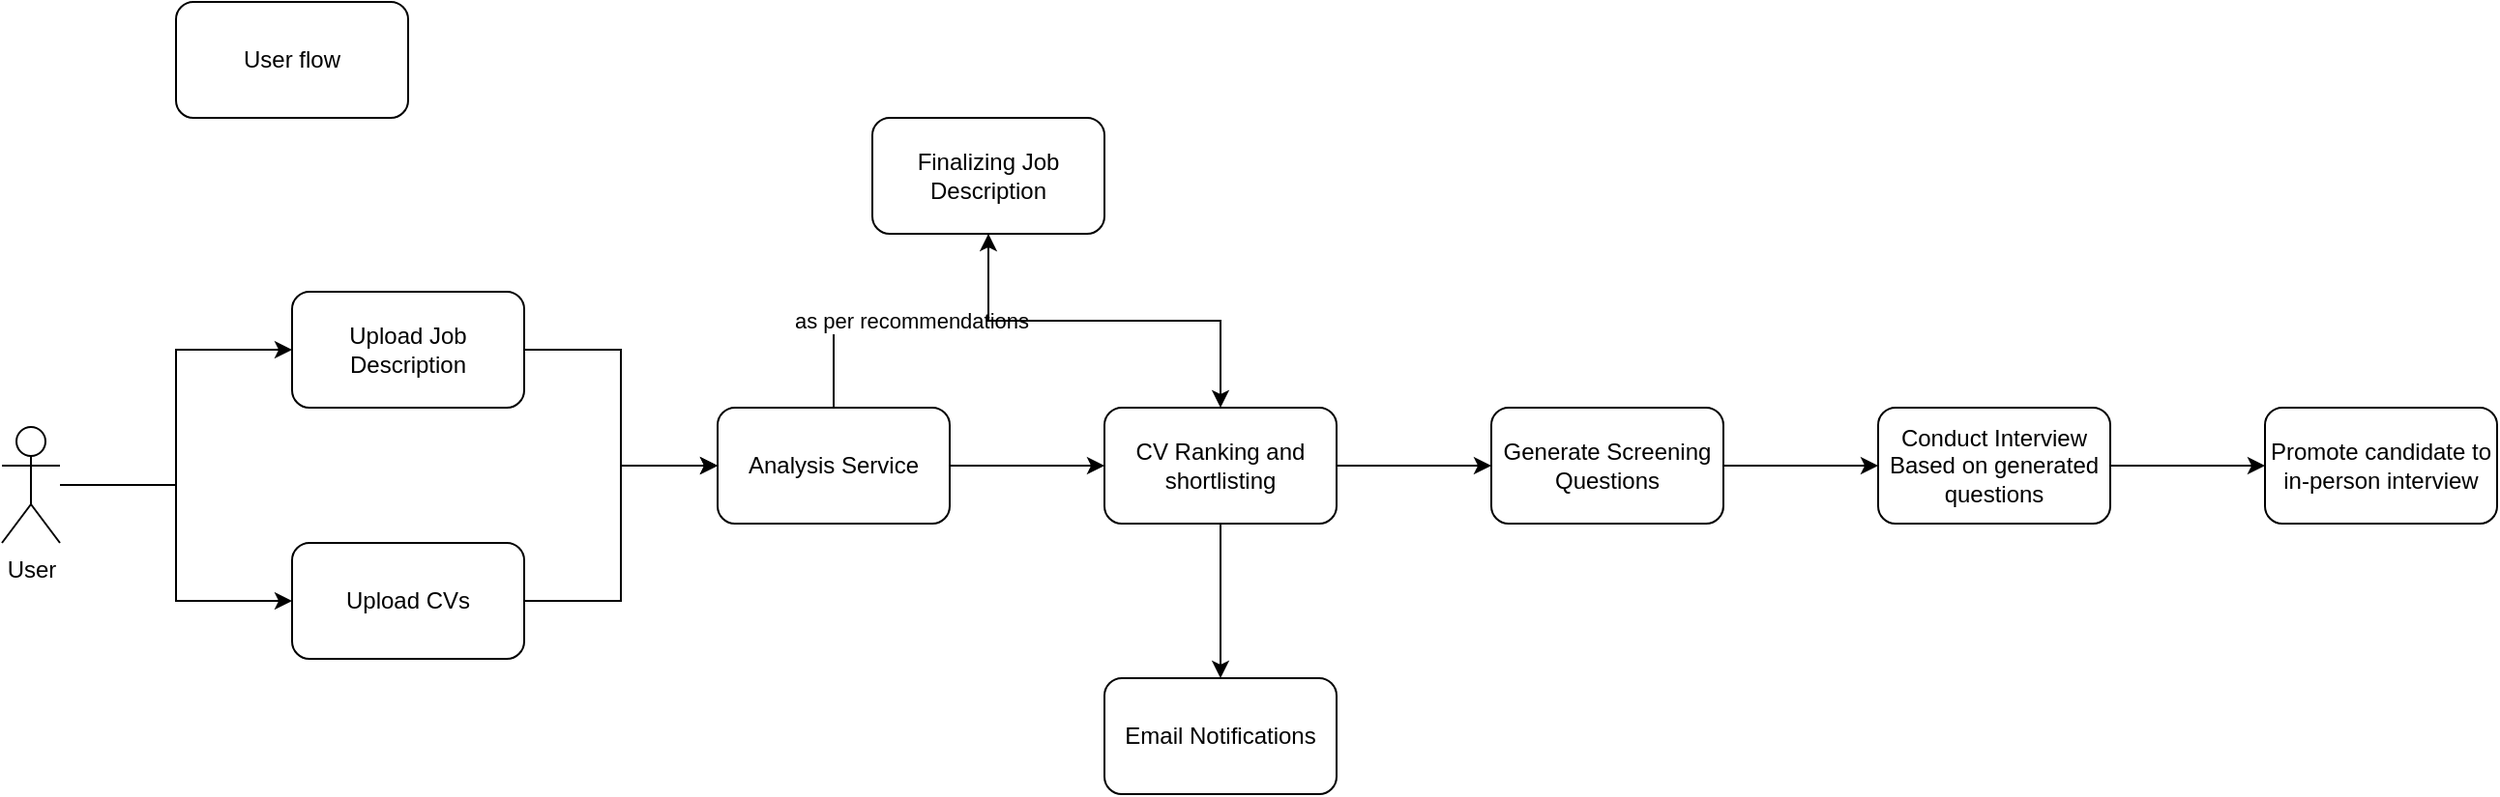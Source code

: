 <mxfile version="21.6.6" type="github">
  <diagram name="Page-1" id="e92pFJtTAgTPSM_yZ_QB">
    <mxGraphModel dx="1423" dy="819" grid="1" gridSize="10" guides="1" tooltips="1" connect="1" arrows="1" fold="1" page="1" pageScale="1" pageWidth="850" pageHeight="1100" math="0" shadow="0">
      <root>
        <mxCell id="0" />
        <mxCell id="1" parent="0" />
        <mxCell id="mdS3PxRhcJVPlUNp_Cys-1" value="User flow" style="rounded=1;whiteSpace=wrap;html=1;" vertex="1" parent="1">
          <mxGeometry x="190" y="70" width="120" height="60" as="geometry" />
        </mxCell>
        <mxCell id="mdS3PxRhcJVPlUNp_Cys-4" style="edgeStyle=orthogonalEdgeStyle;rounded=0;orthogonalLoop=1;jettySize=auto;html=1;entryX=0;entryY=0.5;entryDx=0;entryDy=0;" edge="1" parent="1" source="mdS3PxRhcJVPlUNp_Cys-2" target="mdS3PxRhcJVPlUNp_Cys-3">
          <mxGeometry relative="1" as="geometry" />
        </mxCell>
        <mxCell id="mdS3PxRhcJVPlUNp_Cys-6" style="edgeStyle=orthogonalEdgeStyle;rounded=0;orthogonalLoop=1;jettySize=auto;html=1;entryX=0;entryY=0.5;entryDx=0;entryDy=0;" edge="1" parent="1" source="mdS3PxRhcJVPlUNp_Cys-2" target="mdS3PxRhcJVPlUNp_Cys-5">
          <mxGeometry relative="1" as="geometry" />
        </mxCell>
        <mxCell id="mdS3PxRhcJVPlUNp_Cys-2" value="User" style="shape=umlActor;verticalLabelPosition=bottom;verticalAlign=top;html=1;outlineConnect=0;" vertex="1" parent="1">
          <mxGeometry x="100" y="290" width="30" height="60" as="geometry" />
        </mxCell>
        <mxCell id="mdS3PxRhcJVPlUNp_Cys-9" style="edgeStyle=orthogonalEdgeStyle;rounded=0;orthogonalLoop=1;jettySize=auto;html=1;entryX=0;entryY=0.5;entryDx=0;entryDy=0;" edge="1" parent="1" source="mdS3PxRhcJVPlUNp_Cys-3" target="mdS3PxRhcJVPlUNp_Cys-8">
          <mxGeometry relative="1" as="geometry" />
        </mxCell>
        <mxCell id="mdS3PxRhcJVPlUNp_Cys-3" value="Upload Job Description" style="rounded=1;whiteSpace=wrap;html=1;" vertex="1" parent="1">
          <mxGeometry x="250" y="220" width="120" height="60" as="geometry" />
        </mxCell>
        <mxCell id="mdS3PxRhcJVPlUNp_Cys-10" style="edgeStyle=orthogonalEdgeStyle;rounded=0;orthogonalLoop=1;jettySize=auto;html=1;entryX=0;entryY=0.5;entryDx=0;entryDy=0;" edge="1" parent="1" source="mdS3PxRhcJVPlUNp_Cys-5" target="mdS3PxRhcJVPlUNp_Cys-8">
          <mxGeometry relative="1" as="geometry" />
        </mxCell>
        <mxCell id="mdS3PxRhcJVPlUNp_Cys-5" value="Upload CVs" style="rounded=1;whiteSpace=wrap;html=1;" vertex="1" parent="1">
          <mxGeometry x="250" y="350" width="120" height="60" as="geometry" />
        </mxCell>
        <mxCell id="mdS3PxRhcJVPlUNp_Cys-12" value="as per recommendations" style="edgeStyle=orthogonalEdgeStyle;rounded=0;orthogonalLoop=1;jettySize=auto;html=1;" edge="1" parent="1" source="mdS3PxRhcJVPlUNp_Cys-8" target="mdS3PxRhcJVPlUNp_Cys-11">
          <mxGeometry relative="1" as="geometry" />
        </mxCell>
        <mxCell id="mdS3PxRhcJVPlUNp_Cys-14" value="" style="edgeStyle=orthogonalEdgeStyle;rounded=0;orthogonalLoop=1;jettySize=auto;html=1;" edge="1" parent="1" source="mdS3PxRhcJVPlUNp_Cys-8" target="mdS3PxRhcJVPlUNp_Cys-13">
          <mxGeometry relative="1" as="geometry" />
        </mxCell>
        <mxCell id="mdS3PxRhcJVPlUNp_Cys-8" value="Analysis Service" style="rounded=1;whiteSpace=wrap;html=1;" vertex="1" parent="1">
          <mxGeometry x="470" y="280" width="120" height="60" as="geometry" />
        </mxCell>
        <mxCell id="mdS3PxRhcJVPlUNp_Cys-15" style="edgeStyle=orthogonalEdgeStyle;rounded=0;orthogonalLoop=1;jettySize=auto;html=1;" edge="1" parent="1" source="mdS3PxRhcJVPlUNp_Cys-11" target="mdS3PxRhcJVPlUNp_Cys-13">
          <mxGeometry relative="1" as="geometry" />
        </mxCell>
        <mxCell id="mdS3PxRhcJVPlUNp_Cys-11" value="Finalizing Job Description" style="whiteSpace=wrap;html=1;rounded=1;" vertex="1" parent="1">
          <mxGeometry x="550" y="130" width="120" height="60" as="geometry" />
        </mxCell>
        <mxCell id="mdS3PxRhcJVPlUNp_Cys-17" value="" style="edgeStyle=orthogonalEdgeStyle;rounded=0;orthogonalLoop=1;jettySize=auto;html=1;" edge="1" parent="1" source="mdS3PxRhcJVPlUNp_Cys-13" target="mdS3PxRhcJVPlUNp_Cys-16">
          <mxGeometry relative="1" as="geometry" />
        </mxCell>
        <mxCell id="mdS3PxRhcJVPlUNp_Cys-19" value="" style="edgeStyle=orthogonalEdgeStyle;rounded=0;orthogonalLoop=1;jettySize=auto;html=1;" edge="1" parent="1" source="mdS3PxRhcJVPlUNp_Cys-13" target="mdS3PxRhcJVPlUNp_Cys-18">
          <mxGeometry relative="1" as="geometry" />
        </mxCell>
        <mxCell id="mdS3PxRhcJVPlUNp_Cys-13" value="CV Ranking and shortlisting" style="whiteSpace=wrap;html=1;rounded=1;" vertex="1" parent="1">
          <mxGeometry x="670" y="280" width="120" height="60" as="geometry" />
        </mxCell>
        <mxCell id="mdS3PxRhcJVPlUNp_Cys-16" value="Email Notifications" style="whiteSpace=wrap;html=1;rounded=1;" vertex="1" parent="1">
          <mxGeometry x="670" y="420" width="120" height="60" as="geometry" />
        </mxCell>
        <mxCell id="mdS3PxRhcJVPlUNp_Cys-21" value="" style="edgeStyle=orthogonalEdgeStyle;rounded=0;orthogonalLoop=1;jettySize=auto;html=1;" edge="1" parent="1" source="mdS3PxRhcJVPlUNp_Cys-18" target="mdS3PxRhcJVPlUNp_Cys-20">
          <mxGeometry relative="1" as="geometry" />
        </mxCell>
        <mxCell id="mdS3PxRhcJVPlUNp_Cys-18" value="Generate Screening Questions" style="whiteSpace=wrap;html=1;rounded=1;" vertex="1" parent="1">
          <mxGeometry x="870" y="280" width="120" height="60" as="geometry" />
        </mxCell>
        <mxCell id="mdS3PxRhcJVPlUNp_Cys-23" value="" style="edgeStyle=orthogonalEdgeStyle;rounded=0;orthogonalLoop=1;jettySize=auto;html=1;" edge="1" parent="1" source="mdS3PxRhcJVPlUNp_Cys-20" target="mdS3PxRhcJVPlUNp_Cys-22">
          <mxGeometry relative="1" as="geometry" />
        </mxCell>
        <mxCell id="mdS3PxRhcJVPlUNp_Cys-20" value="Conduct Interview Based on generated questions" style="whiteSpace=wrap;html=1;rounded=1;" vertex="1" parent="1">
          <mxGeometry x="1070" y="280" width="120" height="60" as="geometry" />
        </mxCell>
        <mxCell id="mdS3PxRhcJVPlUNp_Cys-22" value="Promote candidate to in-person interview" style="whiteSpace=wrap;html=1;rounded=1;" vertex="1" parent="1">
          <mxGeometry x="1270" y="280" width="120" height="60" as="geometry" />
        </mxCell>
      </root>
    </mxGraphModel>
  </diagram>
</mxfile>
